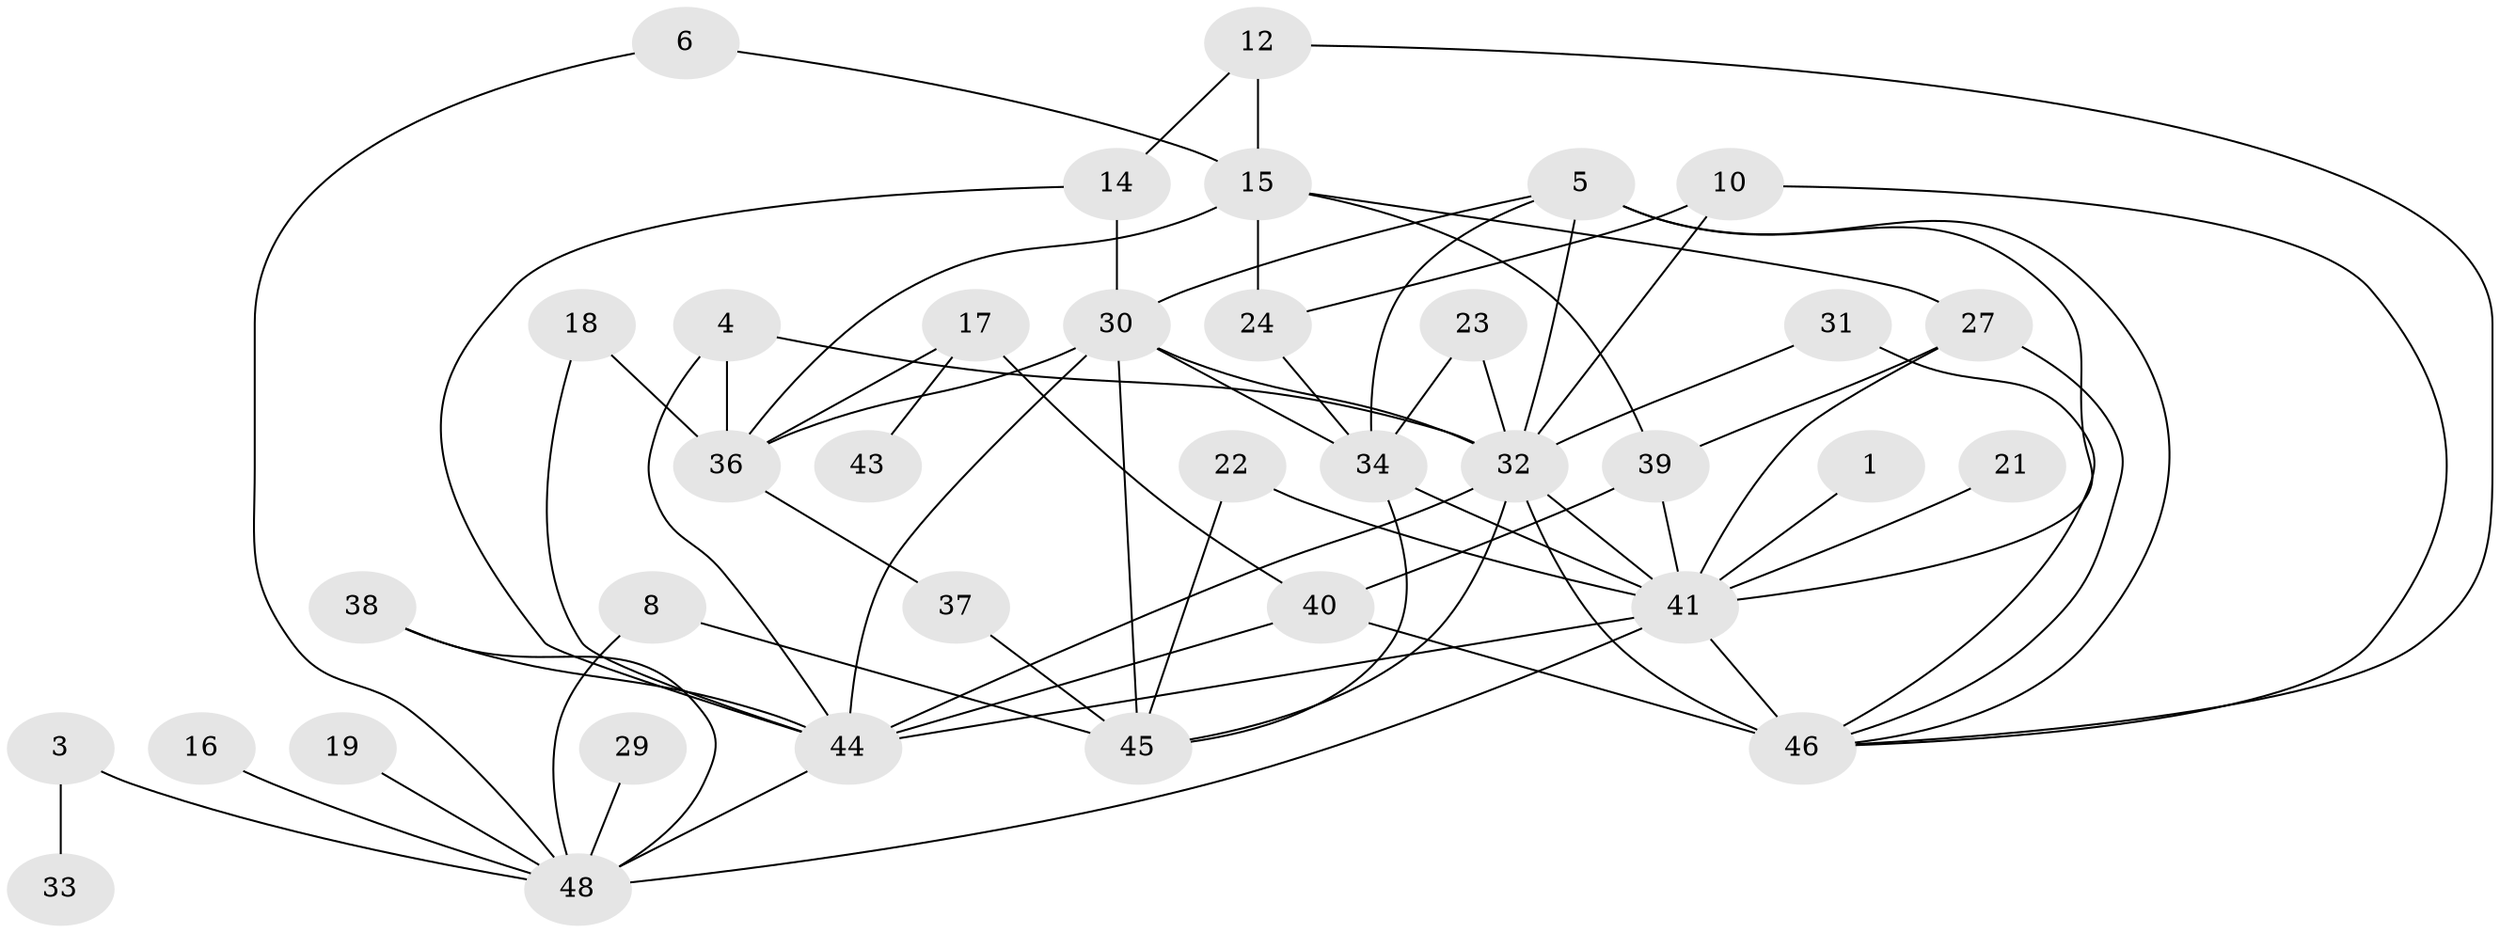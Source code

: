 // original degree distribution, {1: 0.13445378151260504, 3: 0.25210084033613445, 2: 0.23529411764705882, 4: 0.18487394957983194, 0: 0.10084033613445378, 5: 0.058823529411764705, 7: 0.025210084033613446, 6: 0.008403361344537815}
// Generated by graph-tools (version 1.1) at 2025/35/03/04/25 23:35:57]
// undirected, 36 vertices, 69 edges
graph export_dot {
  node [color=gray90,style=filled];
  1;
  3;
  4;
  5;
  6;
  8;
  10;
  12;
  14;
  15;
  16;
  17;
  18;
  19;
  21;
  22;
  23;
  24;
  27;
  29;
  30;
  31;
  32;
  33;
  34;
  36;
  37;
  38;
  39;
  40;
  41;
  43;
  44;
  45;
  46;
  48;
  1 -- 41 [weight=1.0];
  3 -- 33 [weight=1.0];
  3 -- 48 [weight=2.0];
  4 -- 32 [weight=1.0];
  4 -- 36 [weight=1.0];
  4 -- 44 [weight=1.0];
  5 -- 30 [weight=1.0];
  5 -- 32 [weight=1.0];
  5 -- 34 [weight=1.0];
  5 -- 41 [weight=1.0];
  5 -- 46 [weight=1.0];
  6 -- 15 [weight=1.0];
  6 -- 48 [weight=1.0];
  8 -- 45 [weight=1.0];
  8 -- 48 [weight=1.0];
  10 -- 24 [weight=1.0];
  10 -- 32 [weight=1.0];
  10 -- 46 [weight=1.0];
  12 -- 14 [weight=1.0];
  12 -- 15 [weight=1.0];
  12 -- 46 [weight=1.0];
  14 -- 30 [weight=1.0];
  14 -- 44 [weight=1.0];
  15 -- 24 [weight=1.0];
  15 -- 27 [weight=1.0];
  15 -- 36 [weight=1.0];
  15 -- 39 [weight=1.0];
  16 -- 48 [weight=1.0];
  17 -- 36 [weight=1.0];
  17 -- 40 [weight=3.0];
  17 -- 43 [weight=1.0];
  18 -- 36 [weight=1.0];
  18 -- 44 [weight=1.0];
  19 -- 48 [weight=2.0];
  21 -- 41 [weight=1.0];
  22 -- 41 [weight=1.0];
  22 -- 45 [weight=1.0];
  23 -- 32 [weight=1.0];
  23 -- 34 [weight=1.0];
  24 -- 34 [weight=1.0];
  27 -- 39 [weight=1.0];
  27 -- 41 [weight=1.0];
  27 -- 46 [weight=1.0];
  29 -- 48 [weight=1.0];
  30 -- 32 [weight=1.0];
  30 -- 34 [weight=1.0];
  30 -- 36 [weight=1.0];
  30 -- 44 [weight=1.0];
  30 -- 45 [weight=1.0];
  31 -- 32 [weight=2.0];
  31 -- 46 [weight=1.0];
  32 -- 41 [weight=2.0];
  32 -- 44 [weight=2.0];
  32 -- 45 [weight=1.0];
  32 -- 46 [weight=1.0];
  34 -- 41 [weight=1.0];
  34 -- 45 [weight=1.0];
  36 -- 37 [weight=2.0];
  37 -- 45 [weight=1.0];
  38 -- 44 [weight=1.0];
  38 -- 48 [weight=1.0];
  39 -- 40 [weight=1.0];
  39 -- 41 [weight=2.0];
  40 -- 44 [weight=1.0];
  40 -- 46 [weight=1.0];
  41 -- 44 [weight=1.0];
  41 -- 46 [weight=3.0];
  41 -- 48 [weight=4.0];
  44 -- 48 [weight=1.0];
}
